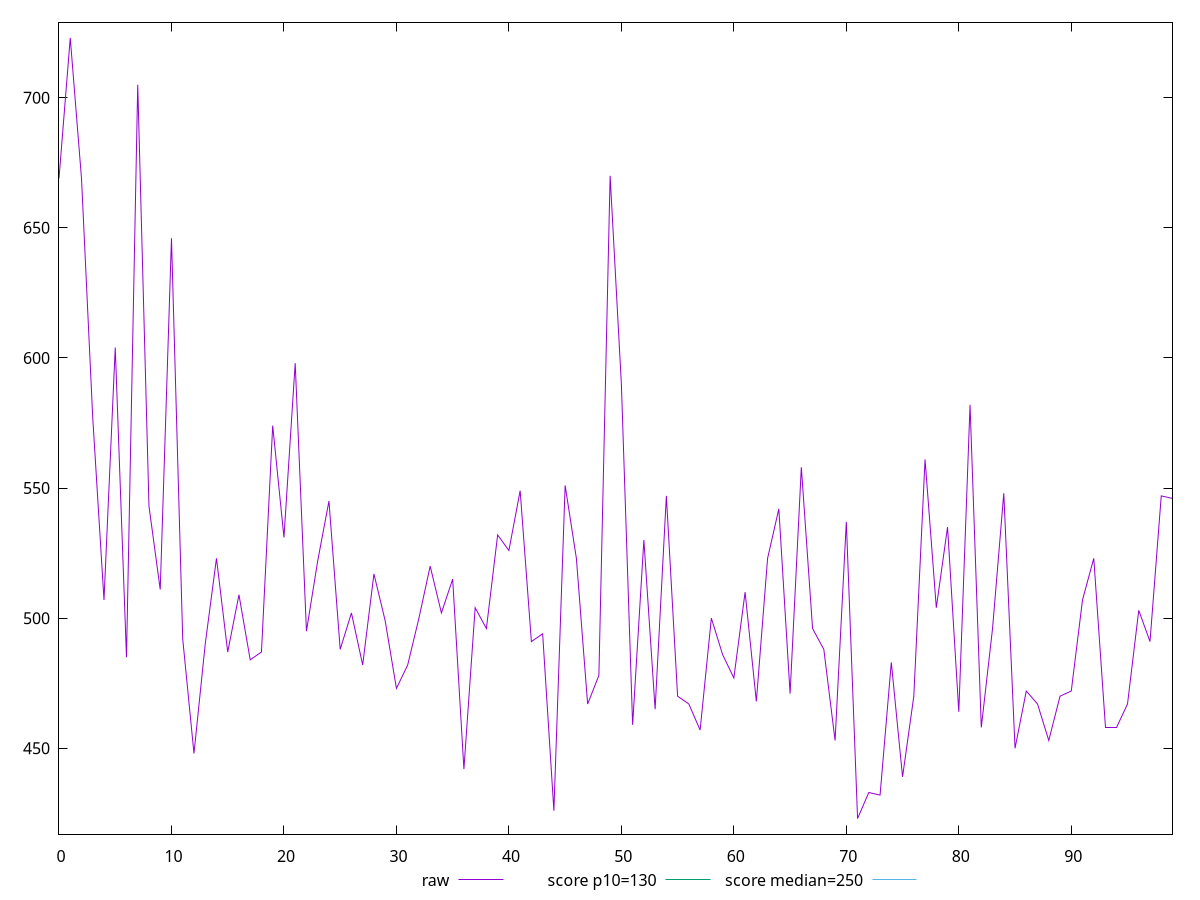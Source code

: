 reset

$raw <<EOF
0 669
1 723
2 669
3 577
4 506.9999999999991
5 604
6 485
7 705
8 543
9 511
10 646
11 492
12 448
13 490
14 523
15 487
16 509.0000000000009
17 484
18 487
19 573.9999999999991
20 531
21 598
22 495
23 522
24 545
25 487.9999999999991
26 502
27 482
28 517
29 499
30 473
31 482
32 499.9999999999991
33 519.9999999999991
34 502
35 515.0000000000009
36 442
37 504
38 496
39 532
40 526
41 548.9999999999991
42 491
43 494
44 426
45 551
46 523.0000000000018
47 467
48 478
49 670
50 590.0000000000018
51 459.0000000000018
52 530
53 464.9999999999982
54 547
55 470
56 467
57 457
58 500
59 486
60 477
61 510
62 468
63 523.0000000000018
64 542
65 471
66 558
67 496
68 488
69 453
70 537
71 423
72 433
73 432
74 483
75 439
76 470
77 560.9999999999982
78 504
79 535
80 464
81 582
82 458
83 496
84 547.9999999999982
85 450
86 472
87 467
88 452.9999999999982
89 470
90 472
91 507
92 523
93 458.0000000000018
94 458.0000000000018
95 467.0000000000018
96 503.0000000000018
97 491
98 547
99 546
EOF

set key outside below
set xrange [0:99]
set yrange [417:729]
set trange [417:729]
set terminal svg size 640, 500 enhanced background rgb 'white'
set output "report_00025_2021-02-22T21:38:55.199Z/max-potential-fid/samples/pages/raw/values.svg"

plot $raw title "raw" with line, \
     130 title "score p10=130", \
     250 title "score median=250"

reset
